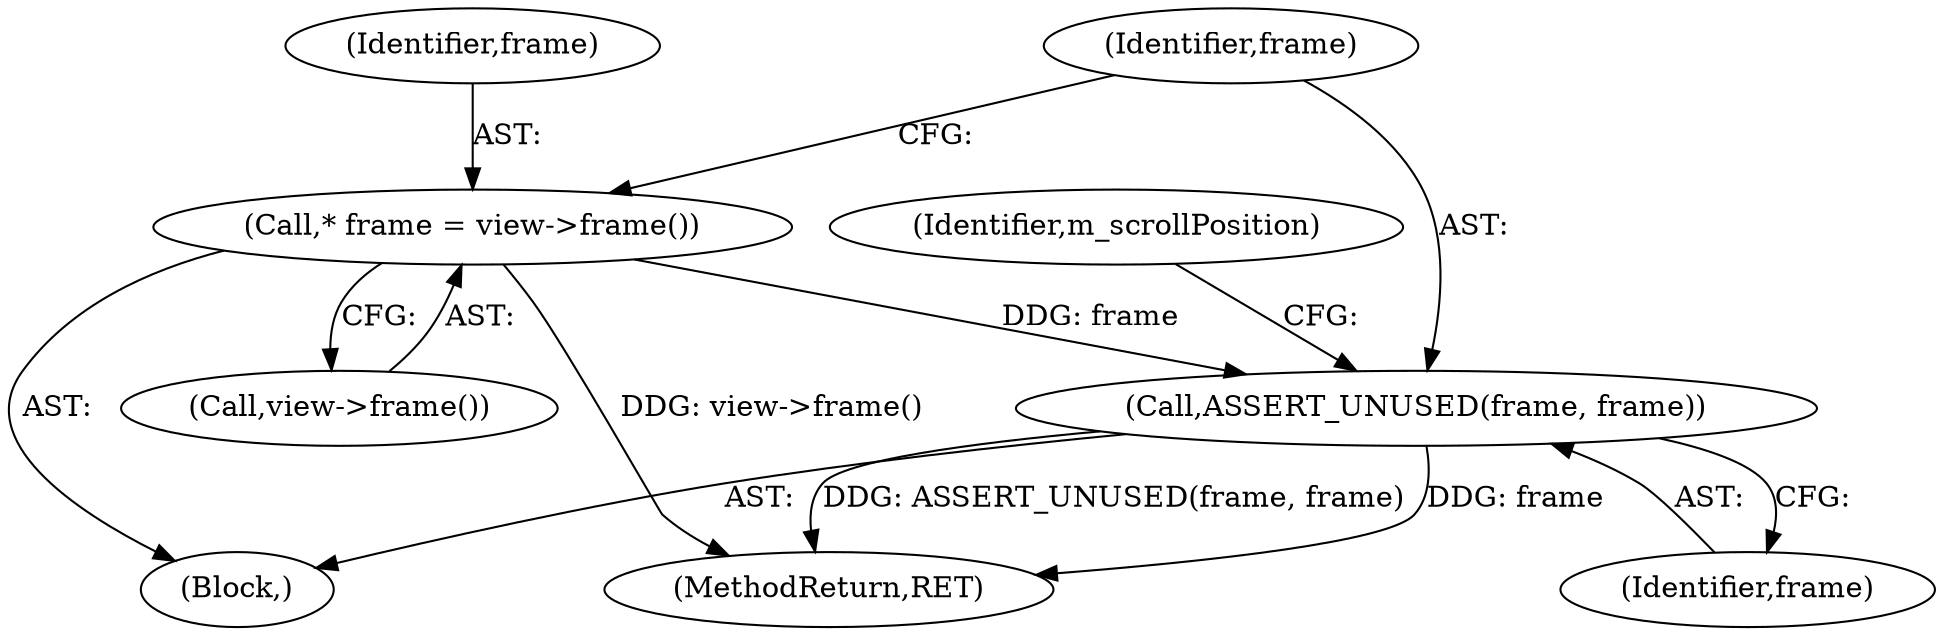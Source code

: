 digraph "0_Chrome_3057be01bcbbd1d0938afb489e18f2ca6d9b8229@pointer" {
"1000138" [label="(Call,ASSERT_UNUSED(frame, frame))"];
"1000135" [label="(Call,* frame = view->frame())"];
"1000137" [label="(Call,view->frame())"];
"1000136" [label="(Identifier,frame)"];
"1000142" [label="(Identifier,m_scrollPosition)"];
"1000127" [label="(Block,)"];
"1000139" [label="(Identifier,frame)"];
"1000274" [label="(MethodReturn,RET)"];
"1000138" [label="(Call,ASSERT_UNUSED(frame, frame))"];
"1000135" [label="(Call,* frame = view->frame())"];
"1000140" [label="(Identifier,frame)"];
"1000138" -> "1000127"  [label="AST: "];
"1000138" -> "1000140"  [label="CFG: "];
"1000139" -> "1000138"  [label="AST: "];
"1000140" -> "1000138"  [label="AST: "];
"1000142" -> "1000138"  [label="CFG: "];
"1000138" -> "1000274"  [label="DDG: frame"];
"1000138" -> "1000274"  [label="DDG: ASSERT_UNUSED(frame, frame)"];
"1000135" -> "1000138"  [label="DDG: frame"];
"1000135" -> "1000127"  [label="AST: "];
"1000135" -> "1000137"  [label="CFG: "];
"1000136" -> "1000135"  [label="AST: "];
"1000137" -> "1000135"  [label="AST: "];
"1000139" -> "1000135"  [label="CFG: "];
"1000135" -> "1000274"  [label="DDG: view->frame()"];
}

